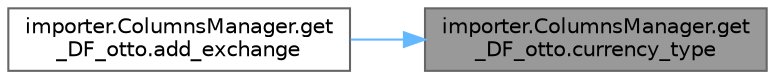 digraph "importer.ColumnsManager.get_DF_otto.currency_type"
{
 // LATEX_PDF_SIZE
  bgcolor="transparent";
  edge [fontname=Helvetica,fontsize=10,labelfontname=Helvetica,labelfontsize=10];
  node [fontname=Helvetica,fontsize=10,shape=box,height=0.2,width=0.4];
  rankdir="RL";
  Node1 [id="Node000001",label="importer.ColumnsManager.get\l_DF_otto.currency_type",height=0.2,width=0.4,color="gray40", fillcolor="grey60", style="filled", fontcolor="black",tooltip=" "];
  Node1 -> Node2 [id="edge1_Node000001_Node000002",dir="back",color="steelblue1",style="solid",tooltip=" "];
  Node2 [id="Node000002",label="importer.ColumnsManager.get\l_DF_otto.add_exchange",height=0.2,width=0.4,color="grey40", fillcolor="white", style="filled",URL="$classimporter_1_1_columns_manager_1_1get___d_f__otto.html#ac8c48a835d1430fba61b65419800bad5",tooltip=" "];
}
